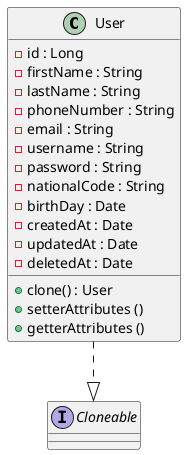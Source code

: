 @startuml

class User{
	- id : Long
	- firstName : String
	- lastName : String
	- phoneNumber : String
	- email : String
	- username : String
	- password : String
	- nationalCode : String
	- birthDay : Date
	- createdAt : Date
	- updatedAt : Date
	- deletedAt : Date

	+ clone() : User
	+ setterAttributes ()
	+ getterAttributes ()
}

interface Cloneable
User ..|> Cloneable

@enduml